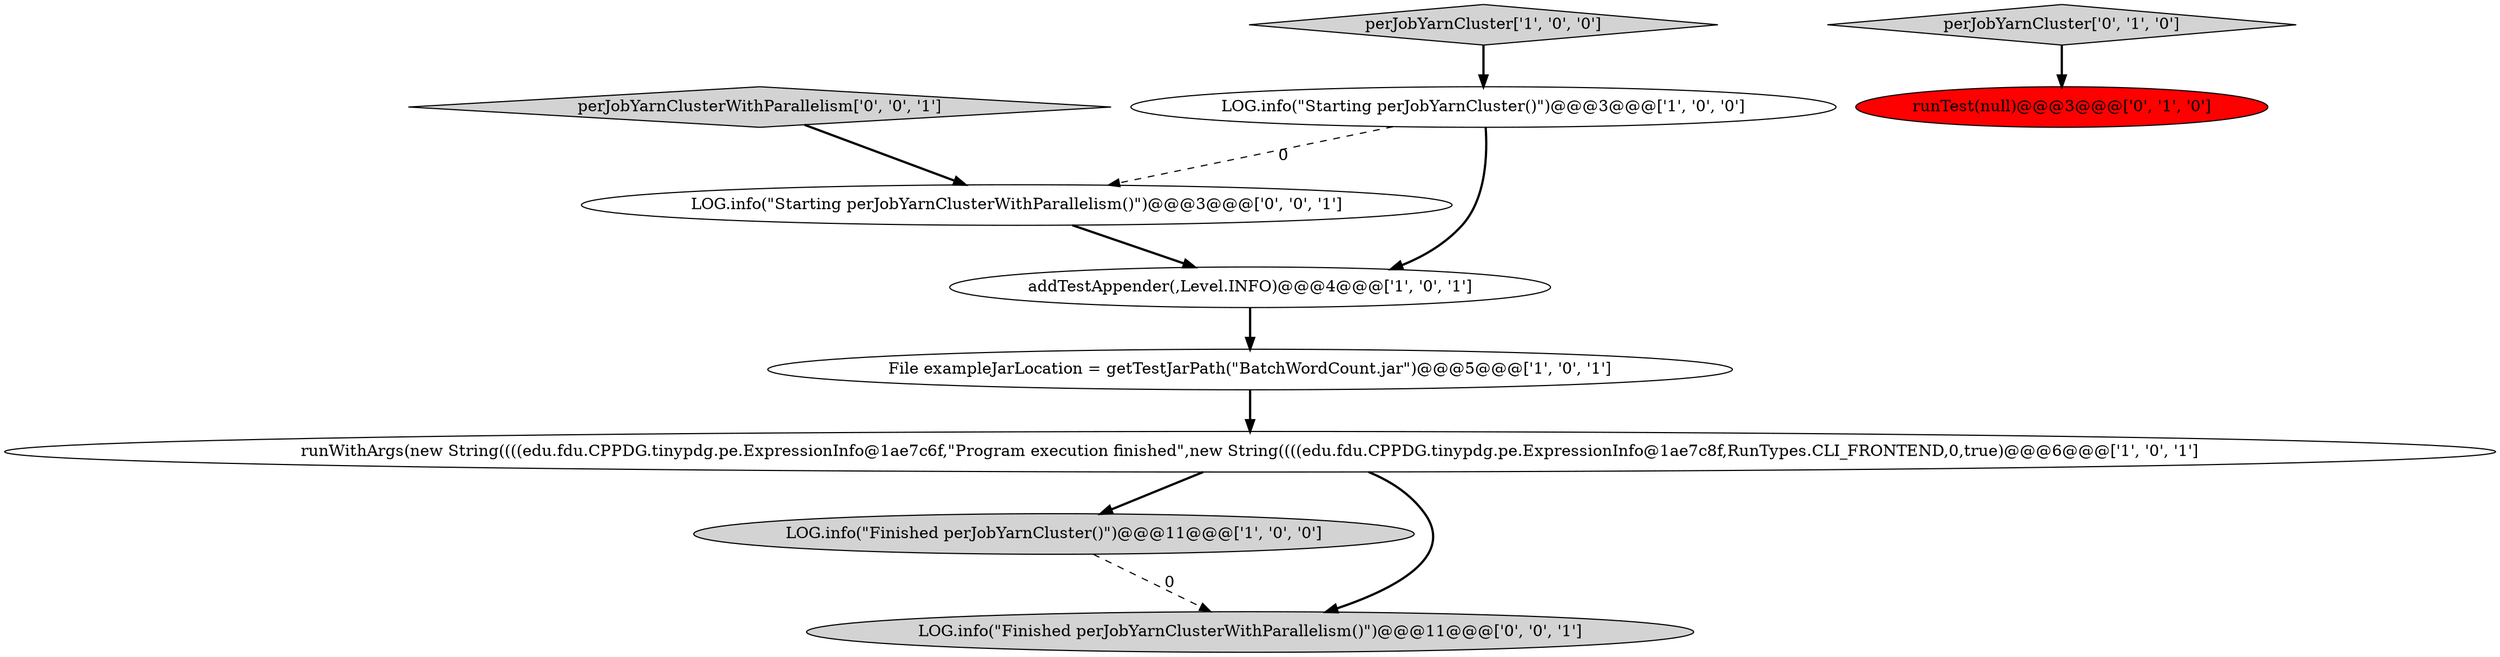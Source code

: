 digraph {
4 [style = filled, label = "runWithArgs(new String((((edu.fdu.CPPDG.tinypdg.pe.ExpressionInfo@1ae7c6f,\"Program execution finished\",new String((((edu.fdu.CPPDG.tinypdg.pe.ExpressionInfo@1ae7c8f,RunTypes.CLI_FRONTEND,0,true)@@@6@@@['1', '0', '1']", fillcolor = white, shape = ellipse image = "AAA0AAABBB1BBB"];
1 [style = filled, label = "File exampleJarLocation = getTestJarPath(\"BatchWordCount.jar\")@@@5@@@['1', '0', '1']", fillcolor = white, shape = ellipse image = "AAA0AAABBB1BBB"];
5 [style = filled, label = "perJobYarnCluster['1', '0', '0']", fillcolor = lightgray, shape = diamond image = "AAA0AAABBB1BBB"];
3 [style = filled, label = "addTestAppender(,Level.INFO)@@@4@@@['1', '0', '1']", fillcolor = white, shape = ellipse image = "AAA0AAABBB1BBB"];
10 [style = filled, label = "perJobYarnClusterWithParallelism['0', '0', '1']", fillcolor = lightgray, shape = diamond image = "AAA0AAABBB3BBB"];
2 [style = filled, label = "LOG.info(\"Starting perJobYarnCluster()\")@@@3@@@['1', '0', '0']", fillcolor = white, shape = ellipse image = "AAA0AAABBB1BBB"];
6 [style = filled, label = "runTest(null)@@@3@@@['0', '1', '0']", fillcolor = red, shape = ellipse image = "AAA1AAABBB2BBB"];
0 [style = filled, label = "LOG.info(\"Finished perJobYarnCluster()\")@@@11@@@['1', '0', '0']", fillcolor = lightgray, shape = ellipse image = "AAA0AAABBB1BBB"];
7 [style = filled, label = "perJobYarnCluster['0', '1', '0']", fillcolor = lightgray, shape = diamond image = "AAA0AAABBB2BBB"];
9 [style = filled, label = "LOG.info(\"Finished perJobYarnClusterWithParallelism()\")@@@11@@@['0', '0', '1']", fillcolor = lightgray, shape = ellipse image = "AAA0AAABBB3BBB"];
8 [style = filled, label = "LOG.info(\"Starting perJobYarnClusterWithParallelism()\")@@@3@@@['0', '0', '1']", fillcolor = white, shape = ellipse image = "AAA0AAABBB3BBB"];
4->9 [style = bold, label=""];
5->2 [style = bold, label=""];
1->4 [style = bold, label=""];
7->6 [style = bold, label=""];
0->9 [style = dashed, label="0"];
10->8 [style = bold, label=""];
3->1 [style = bold, label=""];
2->8 [style = dashed, label="0"];
2->3 [style = bold, label=""];
4->0 [style = bold, label=""];
8->3 [style = bold, label=""];
}
